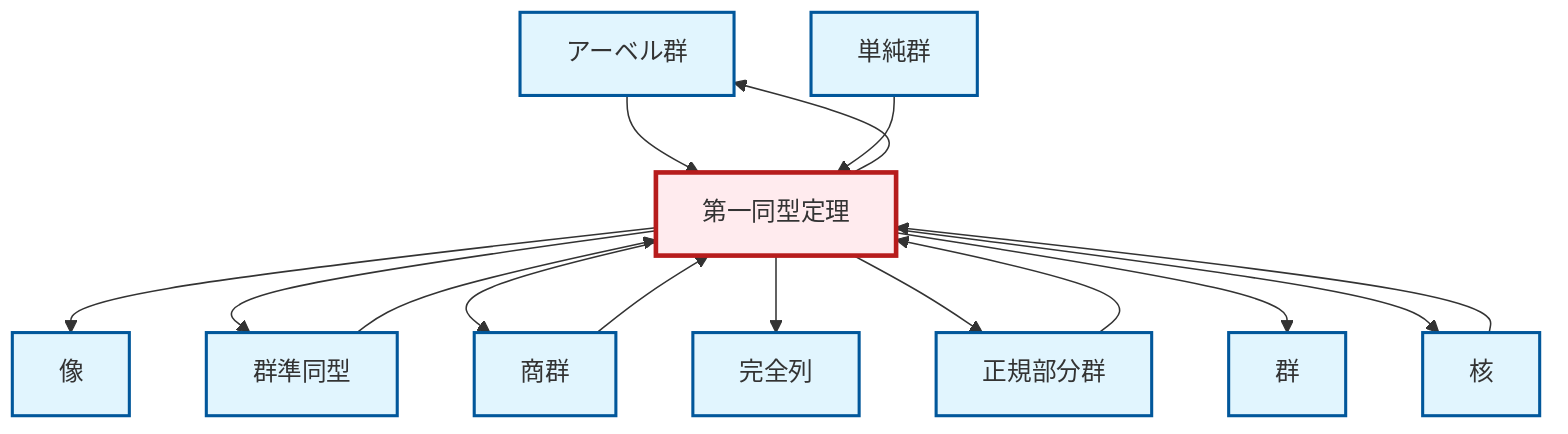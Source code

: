 graph TD
    classDef definition fill:#e1f5fe,stroke:#01579b,stroke-width:2px
    classDef theorem fill:#f3e5f5,stroke:#4a148c,stroke-width:2px
    classDef axiom fill:#fff3e0,stroke:#e65100,stroke-width:2px
    classDef example fill:#e8f5e9,stroke:#1b5e20,stroke-width:2px
    classDef current fill:#ffebee,stroke:#b71c1c,stroke-width:3px
    def-abelian-group["アーベル群"]:::definition
    def-quotient-group["商群"]:::definition
    def-kernel["核"]:::definition
    def-image["像"]:::definition
    def-exact-sequence["完全列"]:::definition
    def-homomorphism["群準同型"]:::definition
    thm-first-isomorphism["第一同型定理"]:::theorem
    def-simple-group["単純群"]:::definition
    def-group["群"]:::definition
    def-normal-subgroup["正規部分群"]:::definition
    thm-first-isomorphism --> def-abelian-group
    def-kernel --> thm-first-isomorphism
    def-quotient-group --> thm-first-isomorphism
    thm-first-isomorphism --> def-image
    def-abelian-group --> thm-first-isomorphism
    def-normal-subgroup --> thm-first-isomorphism
    def-simple-group --> thm-first-isomorphism
    thm-first-isomorphism --> def-homomorphism
    thm-first-isomorphism --> def-quotient-group
    thm-first-isomorphism --> def-exact-sequence
    def-homomorphism --> thm-first-isomorphism
    thm-first-isomorphism --> def-normal-subgroup
    thm-first-isomorphism --> def-group
    thm-first-isomorphism --> def-kernel
    class thm-first-isomorphism current